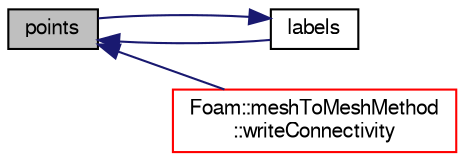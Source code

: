 digraph "points"
{
  bgcolor="transparent";
  edge [fontname="FreeSans",fontsize="10",labelfontname="FreeSans",labelfontsize="10"];
  node [fontname="FreeSans",fontsize="10",shape=record];
  rankdir="LR";
  Node32 [label="points",height=0.2,width=0.4,color="black", fillcolor="grey75", style="filled", fontcolor="black"];
  Node32 -> Node33 [dir="back",color="midnightblue",fontsize="10",style="solid",fontname="FreeSans"];
  Node33 [label="labels",height=0.2,width=0.4,color="black",URL="$a27162.html#ab4cea538694df1a870518705cf283d7e",tooltip="Return labels of cell vertices. "];
  Node33 -> Node32 [dir="back",color="midnightblue",fontsize="10",style="solid",fontname="FreeSans"];
  Node32 -> Node34 [dir="back",color="midnightblue",fontsize="10",style="solid",fontname="FreeSans"];
  Node34 [label="Foam::meshToMeshMethod\l::writeConnectivity",height=0.2,width=0.4,color="red",URL="$a29250.html#a43673ae152d43cec8203797a764b06d1",tooltip="Write the connectivity (debugging) "];
}
